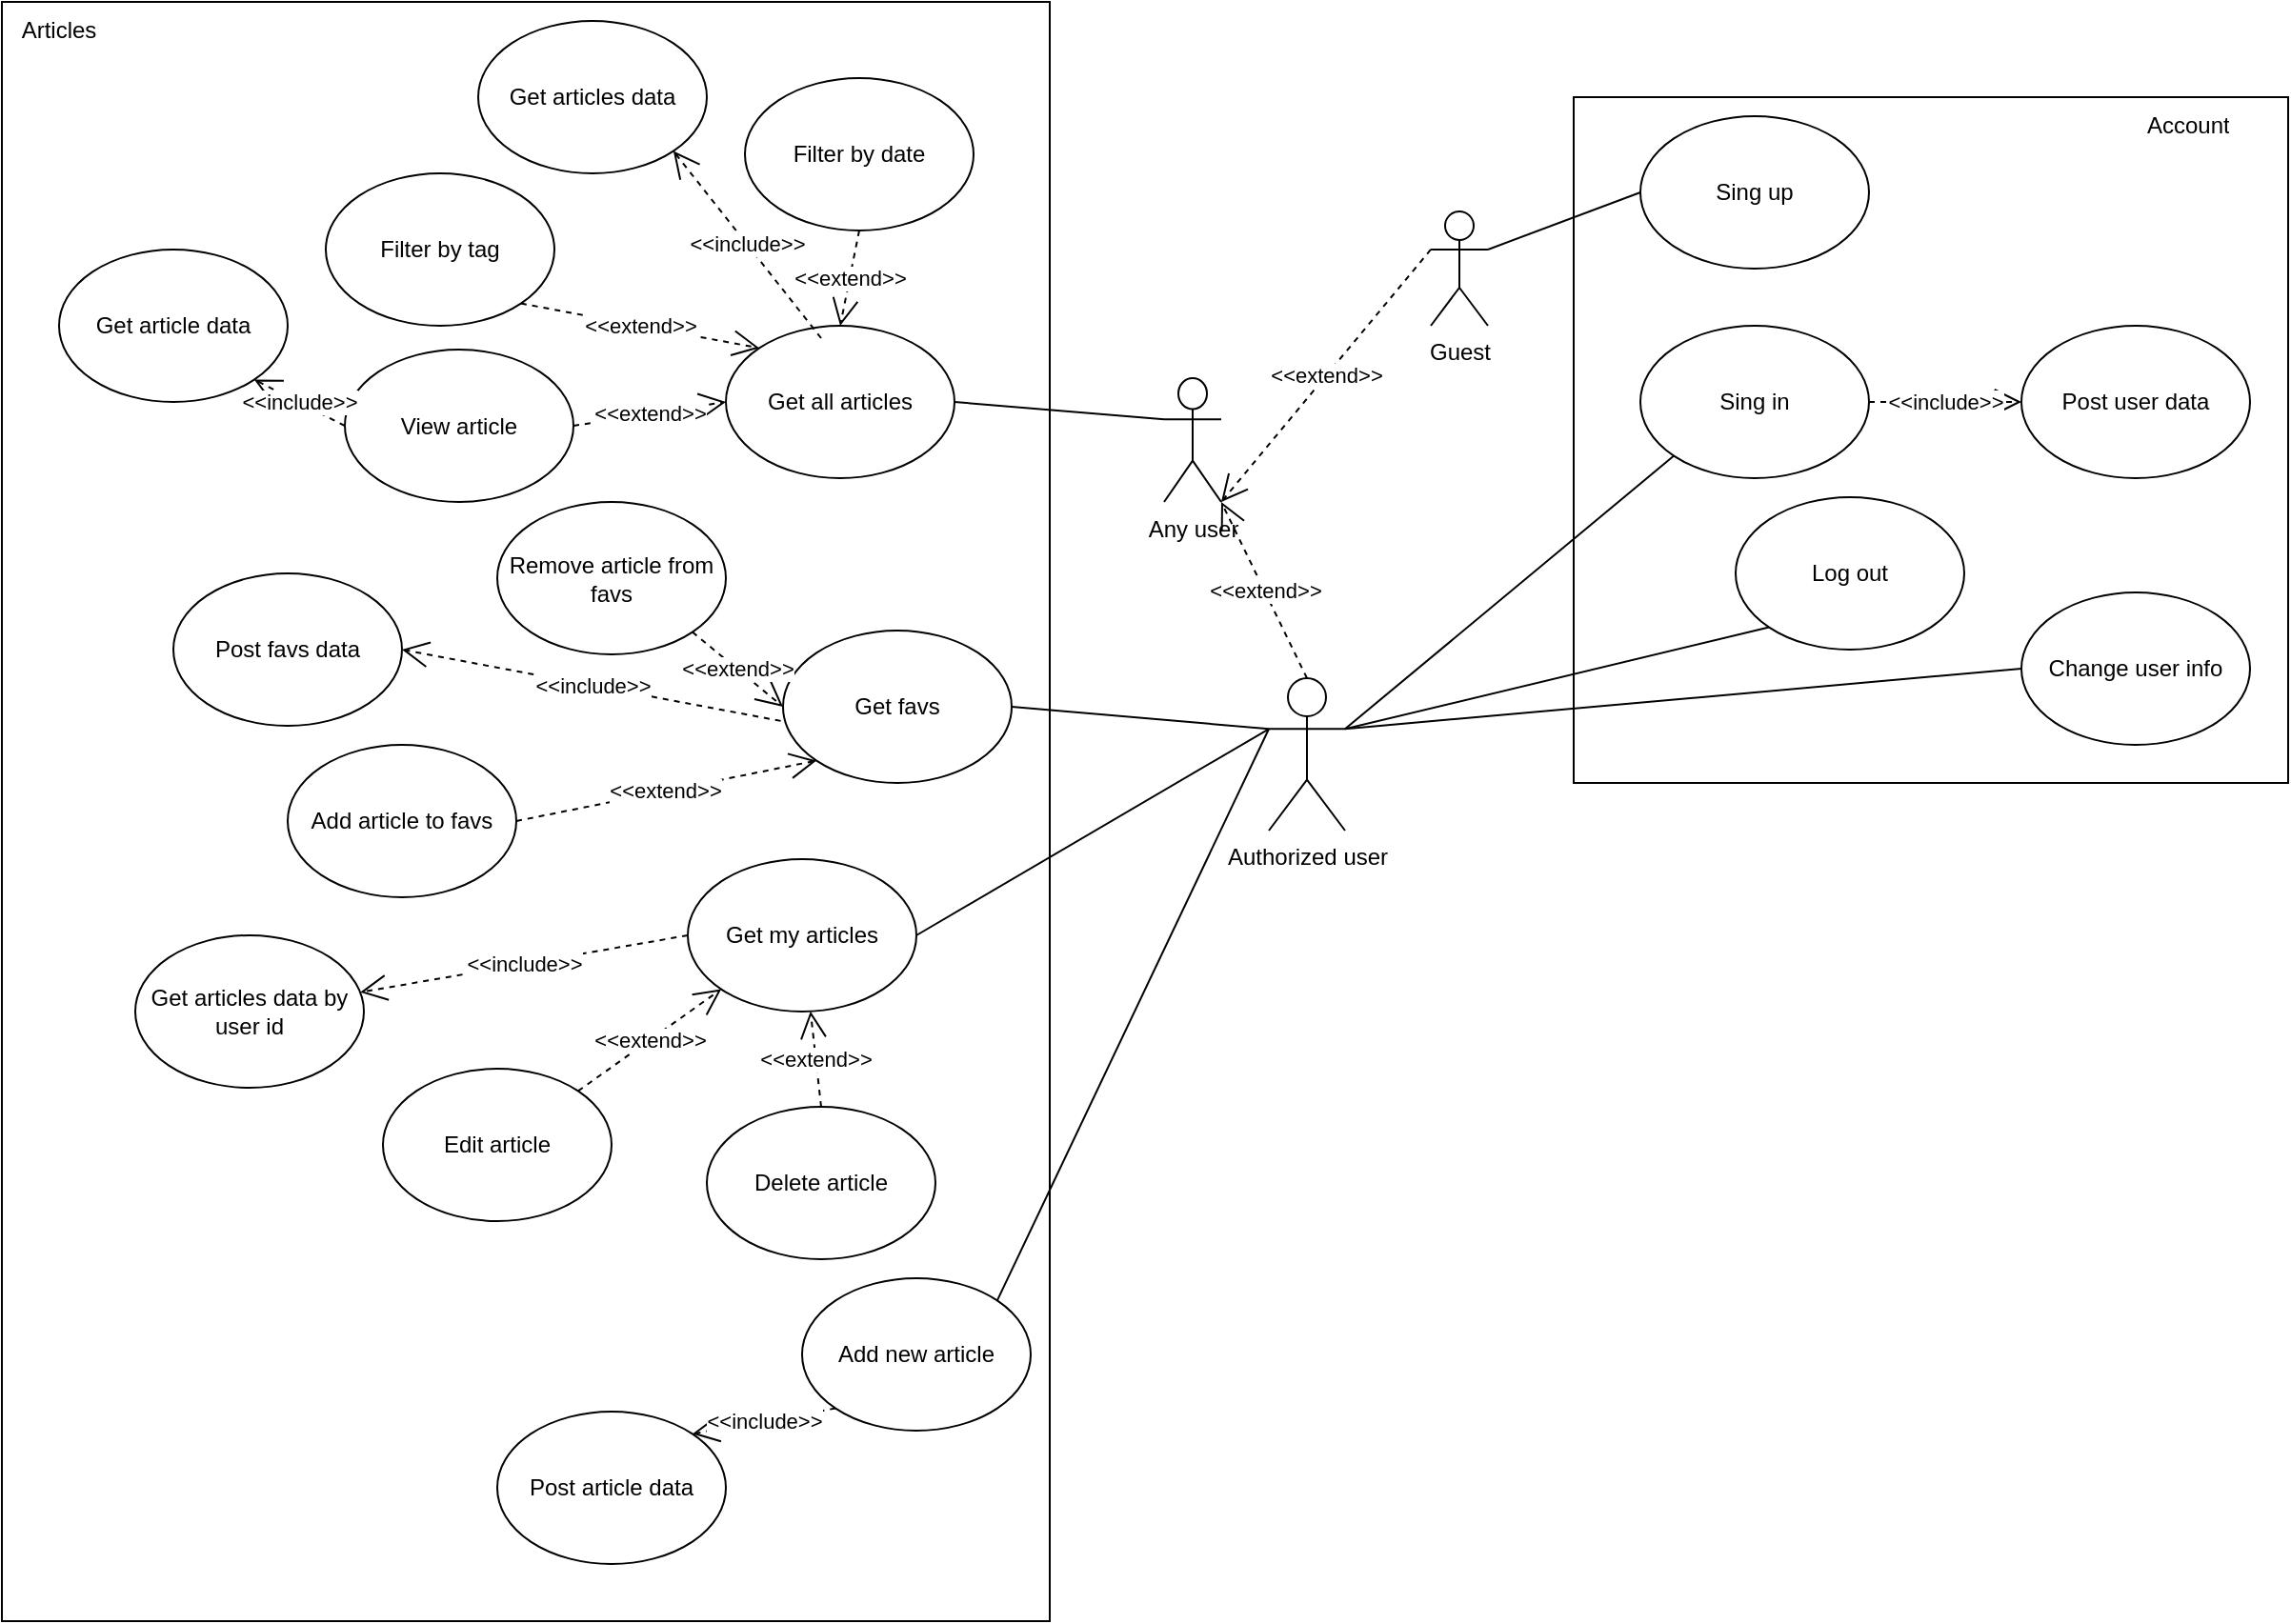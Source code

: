 <mxfile version="24.7.8">
  <diagram name="Страница — 1" id="YtBcdQUsKC3Hvwvb6UHQ">
    <mxGraphModel dx="2169" dy="1418" grid="1" gridSize="10" guides="1" tooltips="1" connect="1" arrows="1" fold="1" page="1" pageScale="1" pageWidth="1169" pageHeight="827" math="0" shadow="0">
      <root>
        <mxCell id="0" />
        <mxCell id="1" parent="0" />
        <mxCell id="GK8XC5yoy_aswqVmLzUU-6" value="" style="rounded=0;whiteSpace=wrap;html=1;" parent="1" vertex="1">
          <mxGeometry x="745" width="375" height="360" as="geometry" />
        </mxCell>
        <mxCell id="GK8XC5yoy_aswqVmLzUU-1" value="Authorized user" style="shape=umlActor;verticalLabelPosition=bottom;verticalAlign=top;html=1;outlineConnect=0;" parent="1" vertex="1">
          <mxGeometry x="585" y="305" width="40" height="80" as="geometry" />
        </mxCell>
        <mxCell id="GK8XC5yoy_aswqVmLzUU-5" value="" style="endArrow=none;html=1;rounded=0;exitX=1;exitY=0.333;exitDx=0;exitDy=0;exitPerimeter=0;entryX=0;entryY=1;entryDx=0;entryDy=0;" parent="1" source="GK8XC5yoy_aswqVmLzUU-1" target="GK8XC5yoy_aswqVmLzUU-7" edge="1">
          <mxGeometry width="50" height="50" relative="1" as="geometry">
            <mxPoint x="530" y="320" as="sourcePoint" />
            <mxPoint x="620" y="280" as="targetPoint" />
          </mxGeometry>
        </mxCell>
        <mxCell id="GK8XC5yoy_aswqVmLzUU-7" value="Sing in" style="ellipse;whiteSpace=wrap;html=1;" parent="1" vertex="1">
          <mxGeometry x="780" y="120" width="120" height="80" as="geometry" />
        </mxCell>
        <mxCell id="GK8XC5yoy_aswqVmLzUU-8" value="Log out" style="ellipse;whiteSpace=wrap;html=1;" parent="1" vertex="1">
          <mxGeometry x="830" y="210" width="120" height="80" as="geometry" />
        </mxCell>
        <mxCell id="GK8XC5yoy_aswqVmLzUU-9" value="Change user info" style="ellipse;whiteSpace=wrap;html=1;" parent="1" vertex="1">
          <mxGeometry x="980" y="260" width="120" height="80" as="geometry" />
        </mxCell>
        <mxCell id="GK8XC5yoy_aswqVmLzUU-10" value="" style="endArrow=none;html=1;rounded=0;entryX=0;entryY=1;entryDx=0;entryDy=0;exitX=1;exitY=0.333;exitDx=0;exitDy=0;exitPerimeter=0;" parent="1" source="GK8XC5yoy_aswqVmLzUU-1" target="GK8XC5yoy_aswqVmLzUU-8" edge="1">
          <mxGeometry width="50" height="50" relative="1" as="geometry">
            <mxPoint x="530" y="320" as="sourcePoint" />
            <mxPoint x="580" y="270" as="targetPoint" />
          </mxGeometry>
        </mxCell>
        <mxCell id="GK8XC5yoy_aswqVmLzUU-11" value="" style="endArrow=none;html=1;rounded=0;entryX=0;entryY=0.5;entryDx=0;entryDy=0;exitX=1;exitY=0.333;exitDx=0;exitDy=0;exitPerimeter=0;" parent="1" source="GK8XC5yoy_aswqVmLzUU-1" target="GK8XC5yoy_aswqVmLzUU-9" edge="1">
          <mxGeometry width="50" height="50" relative="1" as="geometry">
            <mxPoint x="530" y="320" as="sourcePoint" />
            <mxPoint x="580" y="270" as="targetPoint" />
          </mxGeometry>
        </mxCell>
        <mxCell id="GK8XC5yoy_aswqVmLzUU-12" value="Account" style="text;strokeColor=none;fillColor=none;align=left;verticalAlign=middle;spacingLeft=4;spacingRight=4;overflow=hidden;points=[[0,0.5],[1,0.5]];portConstraint=eastwest;rotatable=0;whiteSpace=wrap;html=1;" parent="1" vertex="1">
          <mxGeometry x="1040" width="80" height="30" as="geometry" />
        </mxCell>
        <mxCell id="4wSrmN4P8Hv_WZHjxzDE-2" value="" style="rounded=0;whiteSpace=wrap;html=1;" vertex="1" parent="1">
          <mxGeometry x="-80" y="-50" width="550" height="850" as="geometry" />
        </mxCell>
        <mxCell id="4wSrmN4P8Hv_WZHjxzDE-4" value="Articles" style="text;html=1;align=center;verticalAlign=middle;whiteSpace=wrap;rounded=0;" vertex="1" parent="1">
          <mxGeometry x="-80" y="-50" width="60" height="30" as="geometry" />
        </mxCell>
        <mxCell id="4wSrmN4P8Hv_WZHjxzDE-5" value="Get all articles" style="ellipse;whiteSpace=wrap;html=1;" vertex="1" parent="1">
          <mxGeometry x="300" y="120" width="120" height="80" as="geometry" />
        </mxCell>
        <mxCell id="4wSrmN4P8Hv_WZHjxzDE-7" value="View article" style="ellipse;whiteSpace=wrap;html=1;" vertex="1" parent="1">
          <mxGeometry x="100" y="132.5" width="120" height="80" as="geometry" />
        </mxCell>
        <mxCell id="4wSrmN4P8Hv_WZHjxzDE-8" value="&amp;lt;&amp;lt;extend&amp;gt;&amp;gt;" style="endArrow=open;endSize=12;dashed=1;html=1;rounded=0;entryX=0;entryY=0.5;entryDx=0;entryDy=0;exitX=1;exitY=0.5;exitDx=0;exitDy=0;" edge="1" parent="1" source="4wSrmN4P8Hv_WZHjxzDE-7" target="4wSrmN4P8Hv_WZHjxzDE-5">
          <mxGeometry x="-0.005" width="160" relative="1" as="geometry">
            <mxPoint x="220" y="222" as="sourcePoint" />
            <mxPoint x="278" y="160" as="targetPoint" />
            <mxPoint as="offset" />
          </mxGeometry>
        </mxCell>
        <mxCell id="4wSrmN4P8Hv_WZHjxzDE-9" value="&amp;lt;&amp;lt;include&amp;gt;&amp;gt;" style="endArrow=open;endSize=12;dashed=1;html=1;rounded=0;exitX=0;exitY=0.5;exitDx=0;exitDy=0;entryX=1;entryY=1;entryDx=0;entryDy=0;" edge="1" parent="1" target="4wSrmN4P8Hv_WZHjxzDE-10" source="4wSrmN4P8Hv_WZHjxzDE-7">
          <mxGeometry width="160" relative="1" as="geometry">
            <mxPoint x="60" y="190" as="sourcePoint" />
            <mxPoint x="150" y="219.58" as="targetPoint" />
          </mxGeometry>
        </mxCell>
        <mxCell id="4wSrmN4P8Hv_WZHjxzDE-10" value="Get article data" style="ellipse;whiteSpace=wrap;html=1;" vertex="1" parent="1">
          <mxGeometry x="-50" y="80.0" width="120" height="80" as="geometry" />
        </mxCell>
        <mxCell id="4wSrmN4P8Hv_WZHjxzDE-11" value="&amp;lt;&amp;lt;extend&amp;gt;&amp;gt;" style="endArrow=open;endSize=12;dashed=1;html=1;rounded=0;entryX=0;entryY=0;entryDx=0;entryDy=0;exitX=1;exitY=1;exitDx=0;exitDy=0;" edge="1" parent="1" source="4wSrmN4P8Hv_WZHjxzDE-12" target="4wSrmN4P8Hv_WZHjxzDE-5">
          <mxGeometry x="-0.005" width="160" relative="1" as="geometry">
            <mxPoint x="190" y="160" as="sourcePoint" />
            <mxPoint x="246" y="110" as="targetPoint" />
            <mxPoint as="offset" />
          </mxGeometry>
        </mxCell>
        <mxCell id="4wSrmN4P8Hv_WZHjxzDE-12" value="Filter by tag" style="ellipse;whiteSpace=wrap;html=1;" vertex="1" parent="1">
          <mxGeometry x="90" y="40" width="120" height="80" as="geometry" />
        </mxCell>
        <mxCell id="4wSrmN4P8Hv_WZHjxzDE-13" value="&amp;lt;&amp;lt;extend&amp;gt;&amp;gt;" style="endArrow=open;endSize=12;dashed=1;html=1;rounded=0;exitX=0.5;exitY=1;exitDx=0;exitDy=0;entryX=0.5;entryY=0;entryDx=0;entryDy=0;" edge="1" parent="1" source="4wSrmN4P8Hv_WZHjxzDE-14" target="4wSrmN4P8Hv_WZHjxzDE-5">
          <mxGeometry x="-0.005" width="160" relative="1" as="geometry">
            <mxPoint x="250.0" y="60" as="sourcePoint" />
            <mxPoint x="360" y="130" as="targetPoint" />
            <mxPoint as="offset" />
          </mxGeometry>
        </mxCell>
        <mxCell id="4wSrmN4P8Hv_WZHjxzDE-14" value="Filter by date" style="ellipse;whiteSpace=wrap;html=1;" vertex="1" parent="1">
          <mxGeometry x="310" y="-10" width="120" height="80" as="geometry" />
        </mxCell>
        <mxCell id="4wSrmN4P8Hv_WZHjxzDE-16" value="Get favs" style="ellipse;whiteSpace=wrap;html=1;" vertex="1" parent="1">
          <mxGeometry x="330" y="280" width="120" height="80" as="geometry" />
        </mxCell>
        <mxCell id="4wSrmN4P8Hv_WZHjxzDE-17" value="" style="endArrow=none;html=1;rounded=0;exitX=1;exitY=0.5;exitDx=0;exitDy=0;entryX=0;entryY=0.333;entryDx=0;entryDy=0;entryPerimeter=0;" edge="1" parent="1" source="4wSrmN4P8Hv_WZHjxzDE-16" target="GK8XC5yoy_aswqVmLzUU-1">
          <mxGeometry width="50" height="50" relative="1" as="geometry">
            <mxPoint x="560" y="320" as="sourcePoint" />
            <mxPoint x="610" y="270" as="targetPoint" />
          </mxGeometry>
        </mxCell>
        <mxCell id="4wSrmN4P8Hv_WZHjxzDE-18" value="&amp;lt;&amp;lt;include&amp;gt;&amp;gt;" style="endArrow=open;endSize=12;dashed=1;html=1;rounded=0;exitX=-0.01;exitY=0.593;exitDx=0;exitDy=0;entryX=1;entryY=0.5;entryDx=0;entryDy=0;exitPerimeter=0;" edge="1" parent="1" target="4wSrmN4P8Hv_WZHjxzDE-19" source="4wSrmN4P8Hv_WZHjxzDE-16">
          <mxGeometry width="160" relative="1" as="geometry">
            <mxPoint x="400" y="420" as="sourcePoint" />
            <mxPoint x="400" y="369.58" as="targetPoint" />
          </mxGeometry>
        </mxCell>
        <mxCell id="4wSrmN4P8Hv_WZHjxzDE-19" value="Post favs data" style="ellipse;whiteSpace=wrap;html=1;" vertex="1" parent="1">
          <mxGeometry x="10" y="250.0" width="120" height="80" as="geometry" />
        </mxCell>
        <mxCell id="4wSrmN4P8Hv_WZHjxzDE-20" value="Add article to favs" style="ellipse;whiteSpace=wrap;html=1;" vertex="1" parent="1">
          <mxGeometry x="70" y="340" width="120" height="80" as="geometry" />
        </mxCell>
        <mxCell id="4wSrmN4P8Hv_WZHjxzDE-22" value="&amp;lt;&amp;lt;extend&amp;gt;&amp;gt;" style="endArrow=open;endSize=12;dashed=1;html=1;rounded=0;entryX=0;entryY=1;entryDx=0;entryDy=0;exitX=1;exitY=0.5;exitDx=0;exitDy=0;" edge="1" parent="1" source="4wSrmN4P8Hv_WZHjxzDE-20" target="4wSrmN4P8Hv_WZHjxzDE-16">
          <mxGeometry x="-0.005" width="160" relative="1" as="geometry">
            <mxPoint x="334" y="420" as="sourcePoint" />
            <mxPoint x="390" y="360" as="targetPoint" />
            <mxPoint as="offset" />
          </mxGeometry>
        </mxCell>
        <mxCell id="4wSrmN4P8Hv_WZHjxzDE-23" value="Remove article from favs" style="ellipse;whiteSpace=wrap;html=1;" vertex="1" parent="1">
          <mxGeometry x="180" y="212.5" width="120" height="80" as="geometry" />
        </mxCell>
        <mxCell id="4wSrmN4P8Hv_WZHjxzDE-24" value="&amp;lt;&amp;lt;extend&amp;gt;&amp;gt;" style="endArrow=open;endSize=12;dashed=1;html=1;rounded=0;entryX=0;entryY=0.5;entryDx=0;entryDy=0;exitX=1;exitY=1;exitDx=0;exitDy=0;" edge="1" parent="1" source="4wSrmN4P8Hv_WZHjxzDE-23" target="4wSrmN4P8Hv_WZHjxzDE-16">
          <mxGeometry x="-0.005" width="160" relative="1" as="geometry">
            <mxPoint x="64" y="420" as="sourcePoint" />
            <mxPoint x="120" y="360" as="targetPoint" />
            <mxPoint as="offset" />
          </mxGeometry>
        </mxCell>
        <mxCell id="4wSrmN4P8Hv_WZHjxzDE-25" value="Guest" style="shape=umlActor;verticalLabelPosition=bottom;verticalAlign=top;html=1;outlineConnect=0;" vertex="1" parent="1">
          <mxGeometry x="670" y="60" width="30" height="60" as="geometry" />
        </mxCell>
        <mxCell id="4wSrmN4P8Hv_WZHjxzDE-26" value="" style="endArrow=none;html=1;rounded=0;entryX=0;entryY=0.333;entryDx=0;entryDy=0;entryPerimeter=0;exitX=1;exitY=0.5;exitDx=0;exitDy=0;" edge="1" parent="1" source="4wSrmN4P8Hv_WZHjxzDE-5" target="4wSrmN4P8Hv_WZHjxzDE-47">
          <mxGeometry width="50" height="50" relative="1" as="geometry">
            <mxPoint x="560" y="320" as="sourcePoint" />
            <mxPoint x="610" y="270" as="targetPoint" />
          </mxGeometry>
        </mxCell>
        <mxCell id="4wSrmN4P8Hv_WZHjxzDE-27" value="Sing up" style="ellipse;whiteSpace=wrap;html=1;" vertex="1" parent="1">
          <mxGeometry x="780" y="10" width="120" height="80" as="geometry" />
        </mxCell>
        <mxCell id="4wSrmN4P8Hv_WZHjxzDE-28" value="" style="endArrow=none;html=1;rounded=0;entryX=0;entryY=0.5;entryDx=0;entryDy=0;exitX=1;exitY=0.333;exitDx=0;exitDy=0;exitPerimeter=0;" edge="1" parent="1" source="4wSrmN4P8Hv_WZHjxzDE-25" target="4wSrmN4P8Hv_WZHjxzDE-27">
          <mxGeometry width="50" height="50" relative="1" as="geometry">
            <mxPoint x="560" y="320" as="sourcePoint" />
            <mxPoint x="610" y="270" as="targetPoint" />
          </mxGeometry>
        </mxCell>
        <mxCell id="4wSrmN4P8Hv_WZHjxzDE-29" value="&amp;lt;&amp;lt;extend&amp;gt;&amp;gt;" style="endArrow=open;endSize=12;dashed=1;html=1;rounded=0;exitX=0.5;exitY=0;exitDx=0;exitDy=0;exitPerimeter=0;entryX=1;entryY=1;entryDx=0;entryDy=0;entryPerimeter=0;" edge="1" parent="1" source="GK8XC5yoy_aswqVmLzUU-1" target="4wSrmN4P8Hv_WZHjxzDE-47">
          <mxGeometry x="-0.005" width="160" relative="1" as="geometry">
            <mxPoint x="570" y="236" as="sourcePoint" />
            <mxPoint x="738" y="184" as="targetPoint" />
            <mxPoint as="offset" />
          </mxGeometry>
        </mxCell>
        <mxCell id="4wSrmN4P8Hv_WZHjxzDE-32" value="Get my articles" style="ellipse;whiteSpace=wrap;html=1;" vertex="1" parent="1">
          <mxGeometry x="280" y="400" width="120" height="80" as="geometry" />
        </mxCell>
        <mxCell id="4wSrmN4P8Hv_WZHjxzDE-33" value="" style="endArrow=none;html=1;rounded=0;entryX=0;entryY=0.333;entryDx=0;entryDy=0;entryPerimeter=0;exitX=1;exitY=0.5;exitDx=0;exitDy=0;" edge="1" parent="1" source="4wSrmN4P8Hv_WZHjxzDE-32" target="GK8XC5yoy_aswqVmLzUU-1">
          <mxGeometry width="50" height="50" relative="1" as="geometry">
            <mxPoint x="560" y="320" as="sourcePoint" />
            <mxPoint x="610" y="270" as="targetPoint" />
          </mxGeometry>
        </mxCell>
        <mxCell id="4wSrmN4P8Hv_WZHjxzDE-34" value="" style="endArrow=none;html=1;rounded=0;entryX=0;entryY=0.333;entryDx=0;entryDy=0;entryPerimeter=0;exitX=1;exitY=0;exitDx=0;exitDy=0;" edge="1" parent="1" source="4wSrmN4P8Hv_WZHjxzDE-35" target="GK8XC5yoy_aswqVmLzUU-1">
          <mxGeometry width="50" height="50" relative="1" as="geometry">
            <mxPoint x="680" y="550" as="sourcePoint" />
            <mxPoint x="610" y="270" as="targetPoint" />
          </mxGeometry>
        </mxCell>
        <mxCell id="4wSrmN4P8Hv_WZHjxzDE-35" value="Add new article" style="ellipse;whiteSpace=wrap;html=1;" vertex="1" parent="1">
          <mxGeometry x="340" y="620" width="120" height="80" as="geometry" />
        </mxCell>
        <mxCell id="4wSrmN4P8Hv_WZHjxzDE-36" value="&amp;lt;&amp;lt;include&amp;gt;&amp;gt;" style="endArrow=open;endSize=12;dashed=1;html=1;rounded=0;exitX=0;exitY=1;exitDx=0;exitDy=0;entryX=1;entryY=0;entryDx=0;entryDy=0;" edge="1" parent="1" source="4wSrmN4P8Hv_WZHjxzDE-35" target="4wSrmN4P8Hv_WZHjxzDE-37">
          <mxGeometry width="160" relative="1" as="geometry">
            <mxPoint x="966" y="550" as="sourcePoint" />
            <mxPoint x="880" y="644" as="targetPoint" />
          </mxGeometry>
        </mxCell>
        <mxCell id="4wSrmN4P8Hv_WZHjxzDE-37" value="Post article data" style="ellipse;whiteSpace=wrap;html=1;" vertex="1" parent="1">
          <mxGeometry x="180" y="690" width="120" height="80" as="geometry" />
        </mxCell>
        <mxCell id="4wSrmN4P8Hv_WZHjxzDE-38" value="&amp;lt;&amp;lt;include&amp;gt;&amp;gt;" style="endArrow=open;endSize=12;dashed=1;html=1;rounded=0;exitX=0;exitY=0.5;exitDx=0;exitDy=0;" edge="1" parent="1" source="4wSrmN4P8Hv_WZHjxzDE-32" target="4wSrmN4P8Hv_WZHjxzDE-39">
          <mxGeometry width="160" relative="1" as="geometry">
            <mxPoint x="900" y="450" as="sourcePoint" />
            <mxPoint x="973" y="482" as="targetPoint" />
          </mxGeometry>
        </mxCell>
        <mxCell id="4wSrmN4P8Hv_WZHjxzDE-39" value="Get articles data by user id" style="ellipse;whiteSpace=wrap;html=1;" vertex="1" parent="1">
          <mxGeometry x="-10" y="440" width="120" height="80" as="geometry" />
        </mxCell>
        <mxCell id="4wSrmN4P8Hv_WZHjxzDE-41" value="Post user data" style="ellipse;whiteSpace=wrap;html=1;" vertex="1" parent="1">
          <mxGeometry x="980" y="120.0" width="120" height="80" as="geometry" />
        </mxCell>
        <mxCell id="4wSrmN4P8Hv_WZHjxzDE-43" value="&amp;lt;&amp;lt;include&amp;gt;&amp;gt;" style="endArrow=open;endSize=12;dashed=1;html=1;rounded=0;exitX=1;exitY=0.5;exitDx=0;exitDy=0;entryX=0;entryY=0.5;entryDx=0;entryDy=0;" edge="1" parent="1" target="4wSrmN4P8Hv_WZHjxzDE-41" source="GK8XC5yoy_aswqVmLzUU-7">
          <mxGeometry width="160" relative="1" as="geometry">
            <mxPoint x="870" y="160" as="sourcePoint" />
            <mxPoint x="957.574" y="108.284" as="targetPoint" />
          </mxGeometry>
        </mxCell>
        <mxCell id="4wSrmN4P8Hv_WZHjxzDE-47" value="Any user" style="shape=umlActor;verticalLabelPosition=bottom;verticalAlign=top;html=1;outlineConnect=0;" vertex="1" parent="1">
          <mxGeometry x="530" y="147.5" width="30" height="65" as="geometry" />
        </mxCell>
        <mxCell id="4wSrmN4P8Hv_WZHjxzDE-52" value="&amp;lt;&amp;lt;extend&amp;gt;&amp;gt;" style="endArrow=open;endSize=12;dashed=1;html=1;rounded=0;exitX=0;exitY=0.333;exitDx=0;exitDy=0;exitPerimeter=0;entryX=1;entryY=1;entryDx=0;entryDy=0;entryPerimeter=0;" edge="1" parent="1" source="4wSrmN4P8Hv_WZHjxzDE-25" target="4wSrmN4P8Hv_WZHjxzDE-47">
          <mxGeometry x="-0.005" width="160" relative="1" as="geometry">
            <mxPoint x="690" y="287.5" as="sourcePoint" />
            <mxPoint x="590" y="72.5" as="targetPoint" />
            <mxPoint as="offset" />
          </mxGeometry>
        </mxCell>
        <mxCell id="4wSrmN4P8Hv_WZHjxzDE-55" style="edgeStyle=orthogonalEdgeStyle;rounded=0;orthogonalLoop=1;jettySize=auto;html=1;exitX=0.5;exitY=1;exitDx=0;exitDy=0;" edge="1" parent="1" source="4wSrmN4P8Hv_WZHjxzDE-23" target="4wSrmN4P8Hv_WZHjxzDE-23">
          <mxGeometry relative="1" as="geometry" />
        </mxCell>
        <mxCell id="4wSrmN4P8Hv_WZHjxzDE-56" value="Edit article" style="ellipse;whiteSpace=wrap;html=1;" vertex="1" parent="1">
          <mxGeometry x="120" y="510" width="120" height="80" as="geometry" />
        </mxCell>
        <mxCell id="4wSrmN4P8Hv_WZHjxzDE-57" value="&amp;lt;&amp;lt;extend&amp;gt;&amp;gt;" style="endArrow=open;endSize=12;dashed=1;html=1;rounded=0;entryX=0;entryY=1;entryDx=0;entryDy=0;exitX=1;exitY=0;exitDx=0;exitDy=0;" edge="1" parent="1" source="4wSrmN4P8Hv_WZHjxzDE-56" target="4wSrmN4P8Hv_WZHjxzDE-32">
          <mxGeometry x="-0.005" width="160" relative="1" as="geometry">
            <mxPoint x="394" y="670" as="sourcePoint" />
            <mxPoint x="408" y="598" as="targetPoint" />
            <mxPoint as="offset" />
          </mxGeometry>
        </mxCell>
        <mxCell id="4wSrmN4P8Hv_WZHjxzDE-58" value="Delete article" style="ellipse;whiteSpace=wrap;html=1;" vertex="1" parent="1">
          <mxGeometry x="290" y="530" width="120" height="80" as="geometry" />
        </mxCell>
        <mxCell id="4wSrmN4P8Hv_WZHjxzDE-59" value="&amp;lt;&amp;lt;extend&amp;gt;&amp;gt;" style="endArrow=open;endSize=12;dashed=1;html=1;rounded=0;exitX=0.5;exitY=0;exitDx=0;exitDy=0;" edge="1" parent="1" source="4wSrmN4P8Hv_WZHjxzDE-58" target="4wSrmN4P8Hv_WZHjxzDE-32">
          <mxGeometry x="-0.005" width="160" relative="1" as="geometry">
            <mxPoint x="526" y="742" as="sourcePoint" />
            <mxPoint x="430" y="540" as="targetPoint" />
            <mxPoint as="offset" />
          </mxGeometry>
        </mxCell>
        <mxCell id="4wSrmN4P8Hv_WZHjxzDE-60" value="&amp;lt;&amp;lt;include&amp;gt;&amp;gt;" style="endArrow=open;endSize=12;dashed=1;html=1;rounded=0;exitX=0;exitY=0.5;exitDx=0;exitDy=0;entryX=1;entryY=1;entryDx=0;entryDy=0;" edge="1" parent="1" target="4wSrmN4P8Hv_WZHjxzDE-61">
          <mxGeometry width="160" relative="1" as="geometry">
            <mxPoint x="350" y="126.5" as="sourcePoint" />
            <mxPoint x="400" y="173.08" as="targetPoint" />
          </mxGeometry>
        </mxCell>
        <mxCell id="4wSrmN4P8Hv_WZHjxzDE-61" value="Get articles data" style="ellipse;whiteSpace=wrap;html=1;" vertex="1" parent="1">
          <mxGeometry x="170" y="-40.0" width="120" height="80" as="geometry" />
        </mxCell>
      </root>
    </mxGraphModel>
  </diagram>
</mxfile>
